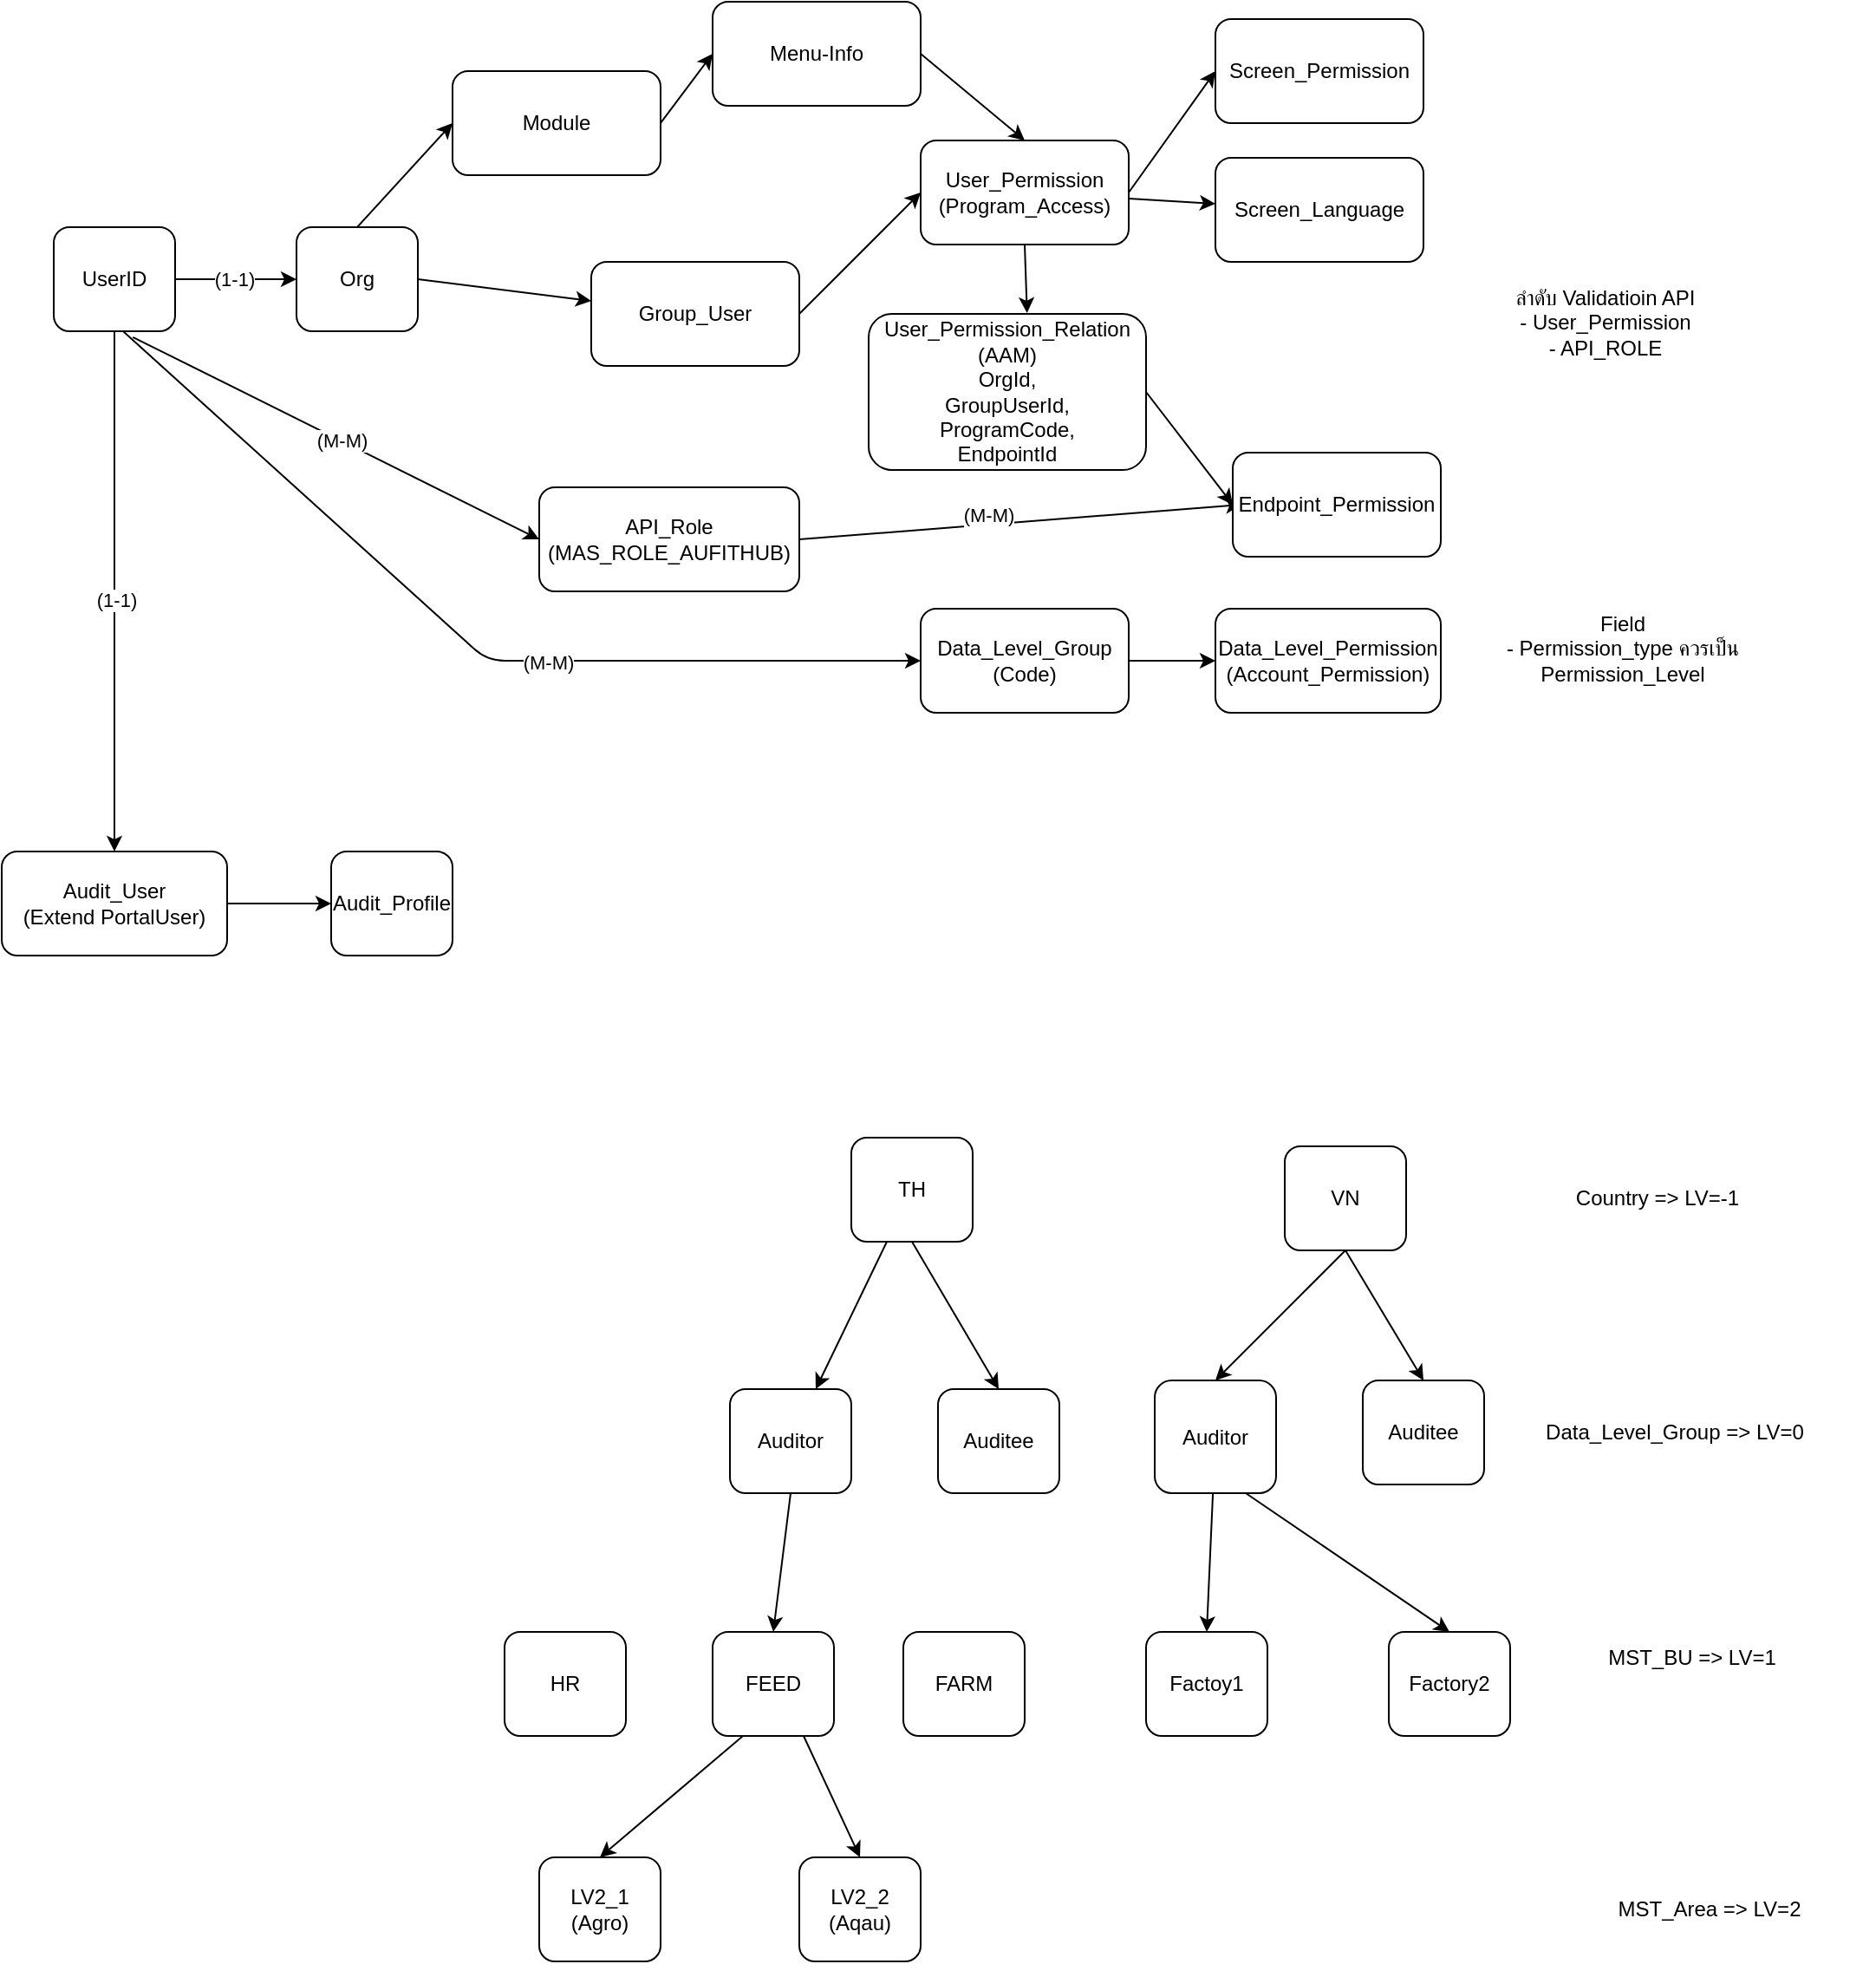 <mxfile>
    <diagram id="HOpGqag9ALWOtkxDiAI3" name="Page-1">
        <mxGraphModel dx="1206" dy="433" grid="1" gridSize="10" guides="1" tooltips="1" connect="1" arrows="1" fold="1" page="1" pageScale="1" pageWidth="850" pageHeight="1100" math="0" shadow="0">
            <root>
                <mxCell id="0"/>
                <mxCell id="1" parent="0"/>
                <mxCell id="28" style="edgeStyle=none;html=1;exitX=1;exitY=0.5;exitDx=0;exitDy=0;entryX=0;entryY=0.5;entryDx=0;entryDy=0;" edge="1" parent="1" source="3" target="8">
                    <mxGeometry relative="1" as="geometry"/>
                </mxCell>
                <mxCell id="34" value="(1-1)" style="edgeLabel;html=1;align=center;verticalAlign=middle;resizable=0;points=[];" vertex="1" connectable="0" parent="28">
                    <mxGeometry x="-0.014" relative="1" as="geometry">
                        <mxPoint x="-1" as="offset"/>
                    </mxGeometry>
                </mxCell>
                <mxCell id="35" style="edgeStyle=none;html=1;entryX=0;entryY=0.5;entryDx=0;entryDy=0;" edge="1" parent="1" target="14">
                    <mxGeometry relative="1" as="geometry">
                        <mxPoint x="80" y="210" as="sourcePoint"/>
                        <Array as="points">
                            <mxPoint x="290" y="400"/>
                        </Array>
                    </mxGeometry>
                </mxCell>
                <mxCell id="40" value="(M-M)" style="edgeLabel;html=1;align=center;verticalAlign=middle;resizable=0;points=[];" vertex="1" connectable="0" parent="35">
                    <mxGeometry x="0.19" relative="1" as="geometry">
                        <mxPoint y="1" as="offset"/>
                    </mxGeometry>
                </mxCell>
                <mxCell id="38" style="edgeStyle=none;html=1;exitX=0.652;exitY=1.057;exitDx=0;exitDy=0;entryX=0;entryY=0.5;entryDx=0;entryDy=0;exitPerimeter=0;" edge="1" parent="1" source="3" target="17">
                    <mxGeometry relative="1" as="geometry"/>
                </mxCell>
                <mxCell id="39" value="(M-M)" style="edgeLabel;html=1;align=center;verticalAlign=middle;resizable=0;points=[];" vertex="1" connectable="0" parent="38">
                    <mxGeometry x="0.025" relative="1" as="geometry">
                        <mxPoint as="offset"/>
                    </mxGeometry>
                </mxCell>
                <mxCell id="42" style="edgeStyle=none;html=1;exitX=0.5;exitY=1;exitDx=0;exitDy=0;entryX=0.5;entryY=0;entryDx=0;entryDy=0;" edge="1" parent="1" source="3" target="41">
                    <mxGeometry relative="1" as="geometry"/>
                </mxCell>
                <mxCell id="43" value="(1-1)" style="edgeLabel;html=1;align=center;verticalAlign=middle;resizable=0;points=[];" vertex="1" connectable="0" parent="42">
                    <mxGeometry x="0.029" y="1" relative="1" as="geometry">
                        <mxPoint as="offset"/>
                    </mxGeometry>
                </mxCell>
                <mxCell id="3" value="UserID" style="rounded=1;whiteSpace=wrap;html=1;" vertex="1" parent="1">
                    <mxGeometry x="40" y="150" width="70" height="60" as="geometry"/>
                </mxCell>
                <mxCell id="27" style="edgeStyle=none;html=1;exitX=1;exitY=0.5;exitDx=0;exitDy=0;" edge="1" parent="1" source="8" target="12">
                    <mxGeometry relative="1" as="geometry"/>
                </mxCell>
                <mxCell id="29" style="edgeStyle=none;html=1;exitX=0.5;exitY=0;exitDx=0;exitDy=0;entryX=0;entryY=0.5;entryDx=0;entryDy=0;" edge="1" parent="1" source="8" target="11">
                    <mxGeometry relative="1" as="geometry"/>
                </mxCell>
                <mxCell id="8" value="Org" style="rounded=1;whiteSpace=wrap;html=1;" vertex="1" parent="1">
                    <mxGeometry x="180" y="150" width="70" height="60" as="geometry"/>
                </mxCell>
                <mxCell id="31" style="edgeStyle=none;html=1;exitX=1;exitY=0.5;exitDx=0;exitDy=0;entryX=0;entryY=0.5;entryDx=0;entryDy=0;" edge="1" parent="1" source="11" target="30">
                    <mxGeometry relative="1" as="geometry"/>
                </mxCell>
                <mxCell id="11" value="Module" style="rounded=1;whiteSpace=wrap;html=1;" vertex="1" parent="1">
                    <mxGeometry x="270" y="60" width="120" height="60" as="geometry"/>
                </mxCell>
                <mxCell id="24" style="edgeStyle=none;html=1;exitX=1;exitY=0.5;exitDx=0;exitDy=0;entryX=0;entryY=0.5;entryDx=0;entryDy=0;" edge="1" parent="1" source="12" target="13">
                    <mxGeometry relative="1" as="geometry"/>
                </mxCell>
                <mxCell id="12" value="Group_User" style="rounded=1;whiteSpace=wrap;html=1;" vertex="1" parent="1">
                    <mxGeometry x="350" y="170" width="120" height="60" as="geometry"/>
                </mxCell>
                <mxCell id="21" value="" style="edgeStyle=none;html=1;" edge="1" parent="1" source="13" target="20">
                    <mxGeometry relative="1" as="geometry"/>
                </mxCell>
                <mxCell id="22" style="edgeStyle=none;html=1;exitX=1;exitY=0.5;exitDx=0;exitDy=0;entryX=0;entryY=0.5;entryDx=0;entryDy=0;" edge="1" parent="1" source="75" target="18">
                    <mxGeometry relative="1" as="geometry"/>
                </mxCell>
                <mxCell id="33" style="edgeStyle=none;html=1;exitX=1;exitY=0.5;exitDx=0;exitDy=0;entryX=0;entryY=0.5;entryDx=0;entryDy=0;" edge="1" parent="1" source="13" target="16">
                    <mxGeometry relative="1" as="geometry"/>
                </mxCell>
                <mxCell id="13" value="User_Permission&lt;br&gt;(Program_Access)" style="rounded=1;whiteSpace=wrap;html=1;" vertex="1" parent="1">
                    <mxGeometry x="540" y="100" width="120" height="60" as="geometry"/>
                </mxCell>
                <mxCell id="36" style="edgeStyle=none;html=1;exitX=1;exitY=0.5;exitDx=0;exitDy=0;entryX=0;entryY=0.5;entryDx=0;entryDy=0;" edge="1" parent="1" source="14" target="15">
                    <mxGeometry relative="1" as="geometry"/>
                </mxCell>
                <mxCell id="14" value="Data_Level_Group&lt;br&gt;(Code)" style="rounded=1;whiteSpace=wrap;html=1;" vertex="1" parent="1">
                    <mxGeometry x="540" y="370" width="120" height="60" as="geometry"/>
                </mxCell>
                <mxCell id="15" value="Data_Level_Permission&lt;br&gt;(Account_Permission)" style="rounded=1;whiteSpace=wrap;html=1;" vertex="1" parent="1">
                    <mxGeometry x="710" y="370" width="130" height="60" as="geometry"/>
                </mxCell>
                <mxCell id="16" value="Screen_Permission" style="rounded=1;whiteSpace=wrap;html=1;" vertex="1" parent="1">
                    <mxGeometry x="710" y="30" width="120" height="60" as="geometry"/>
                </mxCell>
                <mxCell id="23" style="edgeStyle=none;html=1;exitX=1;exitY=0.5;exitDx=0;exitDy=0;entryX=0.042;entryY=0.5;entryDx=0;entryDy=0;entryPerimeter=0;" edge="1" parent="1" source="17" target="18">
                    <mxGeometry relative="1" as="geometry">
                        <mxPoint x="720" y="260.391" as="targetPoint"/>
                    </mxGeometry>
                </mxCell>
                <mxCell id="37" value="(M-M)" style="edgeLabel;html=1;align=center;verticalAlign=middle;resizable=0;points=[];" vertex="1" connectable="0" parent="23">
                    <mxGeometry x="-0.143" y="6" relative="1" as="geometry">
                        <mxPoint as="offset"/>
                    </mxGeometry>
                </mxCell>
                <mxCell id="17" value="API_Role&lt;br&gt;(MAS_ROLE_AUFITHUB)" style="rounded=1;whiteSpace=wrap;html=1;" vertex="1" parent="1">
                    <mxGeometry x="320" y="300" width="150" height="60" as="geometry"/>
                </mxCell>
                <mxCell id="18" value="Endpoint_Permission" style="rounded=1;whiteSpace=wrap;html=1;" vertex="1" parent="1">
                    <mxGeometry x="720" y="280" width="120" height="60" as="geometry"/>
                </mxCell>
                <mxCell id="19" value="ลำดับ Validatioin API&lt;br&gt;- User_Permission&lt;br&gt;- API_ROLE" style="text;html=1;align=center;verticalAlign=middle;whiteSpace=wrap;rounded=0;" vertex="1" parent="1">
                    <mxGeometry x="840" y="180" width="190" height="50" as="geometry"/>
                </mxCell>
                <mxCell id="20" value="Screen_Language" style="rounded=1;whiteSpace=wrap;html=1;" vertex="1" parent="1">
                    <mxGeometry x="710" y="110" width="120" height="60" as="geometry"/>
                </mxCell>
                <mxCell id="32" style="edgeStyle=none;html=1;exitX=1;exitY=0.5;exitDx=0;exitDy=0;entryX=0.5;entryY=0;entryDx=0;entryDy=0;" edge="1" parent="1" source="30" target="13">
                    <mxGeometry relative="1" as="geometry"/>
                </mxCell>
                <mxCell id="30" value="Menu-Info" style="rounded=1;whiteSpace=wrap;html=1;" vertex="1" parent="1">
                    <mxGeometry x="420" y="20" width="120" height="60" as="geometry"/>
                </mxCell>
                <mxCell id="45" style="edgeStyle=none;html=1;exitX=1;exitY=0.5;exitDx=0;exitDy=0;entryX=0;entryY=0.5;entryDx=0;entryDy=0;" edge="1" parent="1" source="41" target="44">
                    <mxGeometry relative="1" as="geometry"/>
                </mxCell>
                <mxCell id="41" value="Audit_User&lt;div&gt;(Extend PortalUser)&lt;/div&gt;" style="rounded=1;whiteSpace=wrap;html=1;" vertex="1" parent="1">
                    <mxGeometry x="10" y="510" width="130" height="60" as="geometry"/>
                </mxCell>
                <mxCell id="44" value="Audit_Profile" style="rounded=1;whiteSpace=wrap;html=1;" vertex="1" parent="1">
                    <mxGeometry x="200" y="510" width="70" height="60" as="geometry"/>
                </mxCell>
                <mxCell id="46" value="Field&lt;br&gt;- Permission_type ควรเป็น Permission_Level&lt;div&gt;&lt;br/&gt;&lt;/div&gt;" style="text;html=1;align=center;verticalAlign=middle;whiteSpace=wrap;rounded=0;" vertex="1" parent="1">
                    <mxGeometry x="850" y="375" width="190" height="50" as="geometry"/>
                </mxCell>
                <mxCell id="51" value="" style="edgeStyle=none;html=1;" edge="1" parent="1" source="47" target="50">
                    <mxGeometry relative="1" as="geometry"/>
                </mxCell>
                <mxCell id="54" style="edgeStyle=none;html=1;exitX=0.5;exitY=1;exitDx=0;exitDy=0;entryX=0.5;entryY=0;entryDx=0;entryDy=0;" edge="1" parent="1" source="47" target="53">
                    <mxGeometry relative="1" as="geometry"/>
                </mxCell>
                <mxCell id="47" value="TH" style="rounded=1;whiteSpace=wrap;html=1;" vertex="1" parent="1">
                    <mxGeometry x="500" y="675" width="70" height="60" as="geometry"/>
                </mxCell>
                <mxCell id="57" style="edgeStyle=none;html=1;exitX=0.5;exitY=1;exitDx=0;exitDy=0;entryX=0.5;entryY=0;entryDx=0;entryDy=0;" edge="1" parent="1" source="48" target="55">
                    <mxGeometry relative="1" as="geometry"/>
                </mxCell>
                <mxCell id="58" style="edgeStyle=none;html=1;exitX=0.5;exitY=1;exitDx=0;exitDy=0;entryX=0.5;entryY=0;entryDx=0;entryDy=0;" edge="1" parent="1" source="48" target="56">
                    <mxGeometry relative="1" as="geometry"/>
                </mxCell>
                <mxCell id="48" value="VN" style="rounded=1;whiteSpace=wrap;html=1;" vertex="1" parent="1">
                    <mxGeometry x="750" y="680" width="70" height="60" as="geometry"/>
                </mxCell>
                <mxCell id="49" value="Country =&amp;gt; LV=-1" style="text;html=1;align=center;verticalAlign=middle;whiteSpace=wrap;rounded=0;" vertex="1" parent="1">
                    <mxGeometry x="870" y="685" width="190" height="50" as="geometry"/>
                </mxCell>
                <mxCell id="72" style="edgeStyle=none;html=1;exitX=0.5;exitY=1;exitDx=0;exitDy=0;entryX=0.5;entryY=0;entryDx=0;entryDy=0;" edge="1" parent="1" source="50" target="61">
                    <mxGeometry relative="1" as="geometry"/>
                </mxCell>
                <mxCell id="50" value="Auditor" style="rounded=1;whiteSpace=wrap;html=1;" vertex="1" parent="1">
                    <mxGeometry x="430" y="820" width="70" height="60" as="geometry"/>
                </mxCell>
                <mxCell id="52" value="Data_Level_Group =&amp;gt; LV=0" style="text;html=1;align=center;verticalAlign=middle;whiteSpace=wrap;rounded=0;" vertex="1" parent="1">
                    <mxGeometry x="880" y="820" width="190" height="50" as="geometry"/>
                </mxCell>
                <mxCell id="53" value="Auditee" style="rounded=1;whiteSpace=wrap;html=1;" vertex="1" parent="1">
                    <mxGeometry x="550" y="820" width="70" height="60" as="geometry"/>
                </mxCell>
                <mxCell id="73" style="edgeStyle=none;html=1;entryX=0.5;entryY=0;entryDx=0;entryDy=0;" edge="1" parent="1" source="55" target="70">
                    <mxGeometry relative="1" as="geometry"/>
                </mxCell>
                <mxCell id="74" style="edgeStyle=none;html=1;exitX=0.75;exitY=1;exitDx=0;exitDy=0;entryX=0.5;entryY=0;entryDx=0;entryDy=0;" edge="1" parent="1" source="55" target="71">
                    <mxGeometry relative="1" as="geometry"/>
                </mxCell>
                <mxCell id="55" value="Auditor" style="rounded=1;whiteSpace=wrap;html=1;" vertex="1" parent="1">
                    <mxGeometry x="675" y="815" width="70" height="65" as="geometry"/>
                </mxCell>
                <mxCell id="56" value="Auditee" style="rounded=1;whiteSpace=wrap;html=1;" vertex="1" parent="1">
                    <mxGeometry x="795" y="815" width="70" height="60" as="geometry"/>
                </mxCell>
                <mxCell id="59" value="MST_BU =&amp;gt; LV=1" style="text;html=1;align=center;verticalAlign=middle;whiteSpace=wrap;rounded=0;" vertex="1" parent="1">
                    <mxGeometry x="890" y="950" width="190" height="50" as="geometry"/>
                </mxCell>
                <mxCell id="60" value="HR" style="rounded=1;whiteSpace=wrap;html=1;" vertex="1" parent="1">
                    <mxGeometry x="300" y="960" width="70" height="60" as="geometry"/>
                </mxCell>
                <mxCell id="67" style="edgeStyle=none;html=1;exitX=0.25;exitY=1;exitDx=0;exitDy=0;entryX=0.5;entryY=0;entryDx=0;entryDy=0;" edge="1" parent="1" source="61" target="63">
                    <mxGeometry relative="1" as="geometry"/>
                </mxCell>
                <mxCell id="68" style="edgeStyle=none;html=1;exitX=0.75;exitY=1;exitDx=0;exitDy=0;entryX=0.5;entryY=0;entryDx=0;entryDy=0;" edge="1" parent="1" source="61" target="64">
                    <mxGeometry relative="1" as="geometry"/>
                </mxCell>
                <mxCell id="61" value="FEED&lt;span style=&quot;font-family: monospace; font-size: 0px; text-align: start; text-wrap-mode: nowrap;&quot;&gt;%3CmxGraphModel%3E%3Croot%3E%3CmxCell%20id%3D%220%22%2F%3E%3CmxCell%20id%3D%221%22%20parent%3D%220%22%2F%3E%3CmxCell%20id%3D%222%22%20value%3D%22Auditor%22%20style%3D%22rounded%3D1%3BwhiteSpace%3Dwrap%3Bhtml%3D1%3B%22%20vertex%3D%221%22%20parent%3D%221%22%3E%3CmxGeometry%20x%3D%22300%22%20y%3D%22960%22%20width%3D%2270%22%20height%3D%2260%22%20as%3D%22geometry%22%2F%3E%3C%2FmxCell%3E%3C%2Froot%3E%3C%2FmxGraphModel%3E&lt;/span&gt;" style="rounded=1;whiteSpace=wrap;html=1;" vertex="1" parent="1">
                    <mxGeometry x="420" y="960" width="70" height="60" as="geometry"/>
                </mxCell>
                <mxCell id="62" value="FARM" style="rounded=1;whiteSpace=wrap;html=1;" vertex="1" parent="1">
                    <mxGeometry x="530" y="960" width="70" height="60" as="geometry"/>
                </mxCell>
                <mxCell id="63" value="LV2_1&lt;br&gt;(Agro)" style="rounded=1;whiteSpace=wrap;html=1;" vertex="1" parent="1">
                    <mxGeometry x="320" y="1090" width="70" height="60" as="geometry"/>
                </mxCell>
                <mxCell id="64" value="LV2_2&lt;br&gt;(Aqau)" style="rounded=1;whiteSpace=wrap;html=1;" vertex="1" parent="1">
                    <mxGeometry x="470" y="1090" width="70" height="60" as="geometry"/>
                </mxCell>
                <mxCell id="65" value="MST_Area =&amp;gt; LV=2" style="text;html=1;align=center;verticalAlign=middle;whiteSpace=wrap;rounded=0;" vertex="1" parent="1">
                    <mxGeometry x="900" y="1095" width="190" height="50" as="geometry"/>
                </mxCell>
                <mxCell id="70" value="Factoy1" style="rounded=1;whiteSpace=wrap;html=1;" vertex="1" parent="1">
                    <mxGeometry x="670" y="960" width="70" height="60" as="geometry"/>
                </mxCell>
                <mxCell id="71" value="Factory2" style="rounded=1;whiteSpace=wrap;html=1;" vertex="1" parent="1">
                    <mxGeometry x="810" y="960" width="70" height="60" as="geometry"/>
                </mxCell>
                <mxCell id="75" value="User_Permission_Relation&lt;br&gt;(AAM)&lt;div&gt;OrgId,&lt;br&gt;GroupUserId,&lt;br&gt;ProgramCode,&lt;br&gt;EndpointId&lt;/div&gt;" style="rounded=1;whiteSpace=wrap;html=1;" vertex="1" parent="1">
                    <mxGeometry x="510" y="200" width="160" height="90" as="geometry"/>
                </mxCell>
                <mxCell id="76" style="edgeStyle=none;html=1;exitX=0.5;exitY=1;exitDx=0;exitDy=0;entryX=0.571;entryY=-0.006;entryDx=0;entryDy=0;entryPerimeter=0;" edge="1" parent="1" source="13" target="75">
                    <mxGeometry relative="1" as="geometry"/>
                </mxCell>
            </root>
        </mxGraphModel>
    </diagram>
</mxfile>